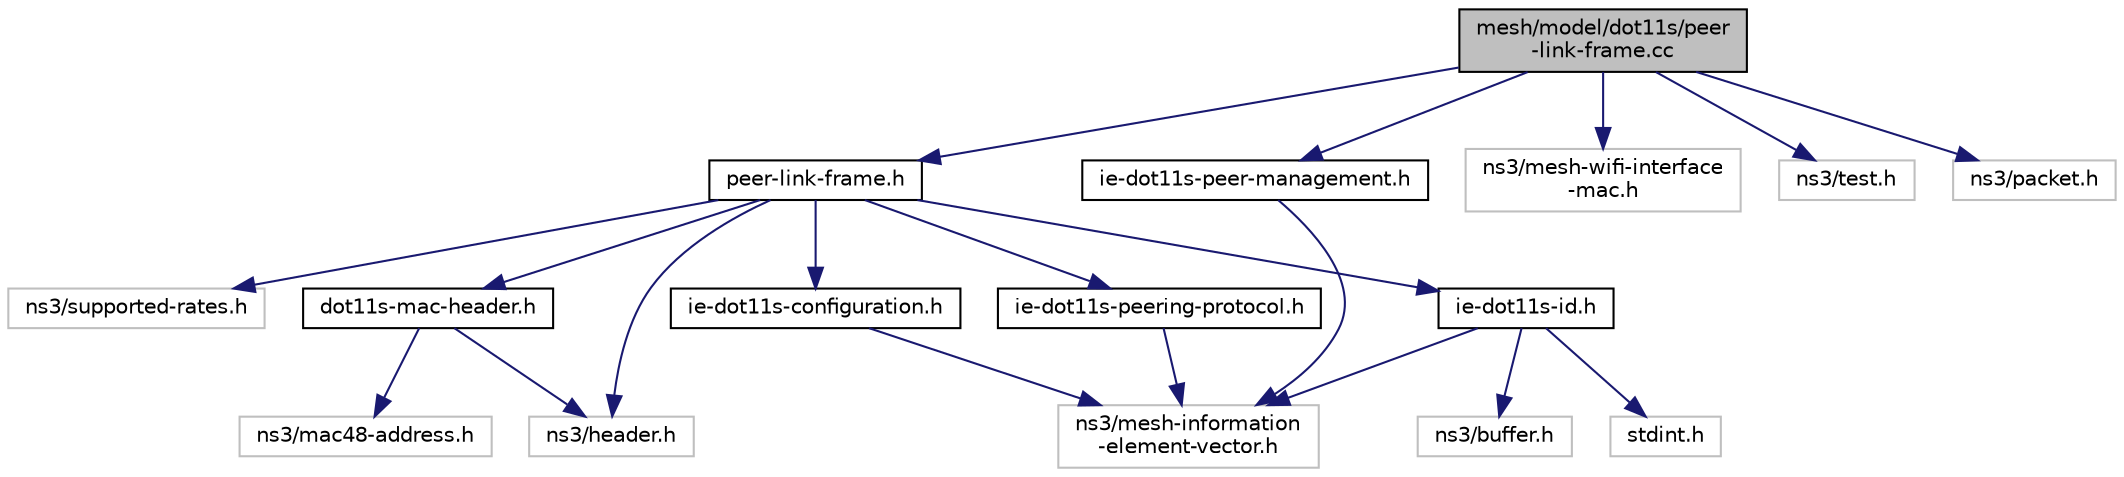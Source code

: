 digraph "mesh/model/dot11s/peer-link-frame.cc"
{
  edge [fontname="Helvetica",fontsize="10",labelfontname="Helvetica",labelfontsize="10"];
  node [fontname="Helvetica",fontsize="10",shape=record];
  Node1 [label="mesh/model/dot11s/peer\l-link-frame.cc",height=0.2,width=0.4,color="black", fillcolor="grey75", style="filled", fontcolor="black"];
  Node1 -> Node2 [color="midnightblue",fontsize="10",style="solid"];
  Node2 [label="peer-link-frame.h",height=0.2,width=0.4,color="black", fillcolor="white", style="filled",URL="$d3/d6b/peer-link-frame_8h.html"];
  Node2 -> Node3 [color="midnightblue",fontsize="10",style="solid"];
  Node3 [label="ns3/header.h",height=0.2,width=0.4,color="grey75", fillcolor="white", style="filled"];
  Node2 -> Node4 [color="midnightblue",fontsize="10",style="solid"];
  Node4 [label="ns3/supported-rates.h",height=0.2,width=0.4,color="grey75", fillcolor="white", style="filled"];
  Node2 -> Node5 [color="midnightblue",fontsize="10",style="solid"];
  Node5 [label="dot11s-mac-header.h",height=0.2,width=0.4,color="black", fillcolor="white", style="filled",URL="$d7/da4/dot11s-mac-header_8h.html"];
  Node5 -> Node3 [color="midnightblue",fontsize="10",style="solid"];
  Node5 -> Node6 [color="midnightblue",fontsize="10",style="solid"];
  Node6 [label="ns3/mac48-address.h",height=0.2,width=0.4,color="grey75", fillcolor="white", style="filled"];
  Node2 -> Node7 [color="midnightblue",fontsize="10",style="solid"];
  Node7 [label="ie-dot11s-configuration.h",height=0.2,width=0.4,color="black", fillcolor="white", style="filled",URL="$d1/df0/ie-dot11s-configuration_8h.html"];
  Node7 -> Node8 [color="midnightblue",fontsize="10",style="solid"];
  Node8 [label="ns3/mesh-information\l-element-vector.h",height=0.2,width=0.4,color="grey75", fillcolor="white", style="filled"];
  Node2 -> Node9 [color="midnightblue",fontsize="10",style="solid"];
  Node9 [label="ie-dot11s-peering-protocol.h",height=0.2,width=0.4,color="black", fillcolor="white", style="filled",URL="$d6/df6/ie-dot11s-peering-protocol_8h.html"];
  Node9 -> Node8 [color="midnightblue",fontsize="10",style="solid"];
  Node2 -> Node10 [color="midnightblue",fontsize="10",style="solid"];
  Node10 [label="ie-dot11s-id.h",height=0.2,width=0.4,color="black", fillcolor="white", style="filled",URL="$de/d81/ie-dot11s-id_8h.html"];
  Node10 -> Node11 [color="midnightblue",fontsize="10",style="solid"];
  Node11 [label="stdint.h",height=0.2,width=0.4,color="grey75", fillcolor="white", style="filled"];
  Node10 -> Node12 [color="midnightblue",fontsize="10",style="solid"];
  Node12 [label="ns3/buffer.h",height=0.2,width=0.4,color="grey75", fillcolor="white", style="filled"];
  Node10 -> Node8 [color="midnightblue",fontsize="10",style="solid"];
  Node1 -> Node13 [color="midnightblue",fontsize="10",style="solid"];
  Node13 [label="ie-dot11s-peer-management.h",height=0.2,width=0.4,color="black", fillcolor="white", style="filled",URL="$df/dae/ie-dot11s-peer-management_8h.html"];
  Node13 -> Node8 [color="midnightblue",fontsize="10",style="solid"];
  Node1 -> Node14 [color="midnightblue",fontsize="10",style="solid"];
  Node14 [label="ns3/mesh-wifi-interface\l-mac.h",height=0.2,width=0.4,color="grey75", fillcolor="white", style="filled"];
  Node1 -> Node15 [color="midnightblue",fontsize="10",style="solid"];
  Node15 [label="ns3/test.h",height=0.2,width=0.4,color="grey75", fillcolor="white", style="filled"];
  Node1 -> Node16 [color="midnightblue",fontsize="10",style="solid"];
  Node16 [label="ns3/packet.h",height=0.2,width=0.4,color="grey75", fillcolor="white", style="filled"];
}
